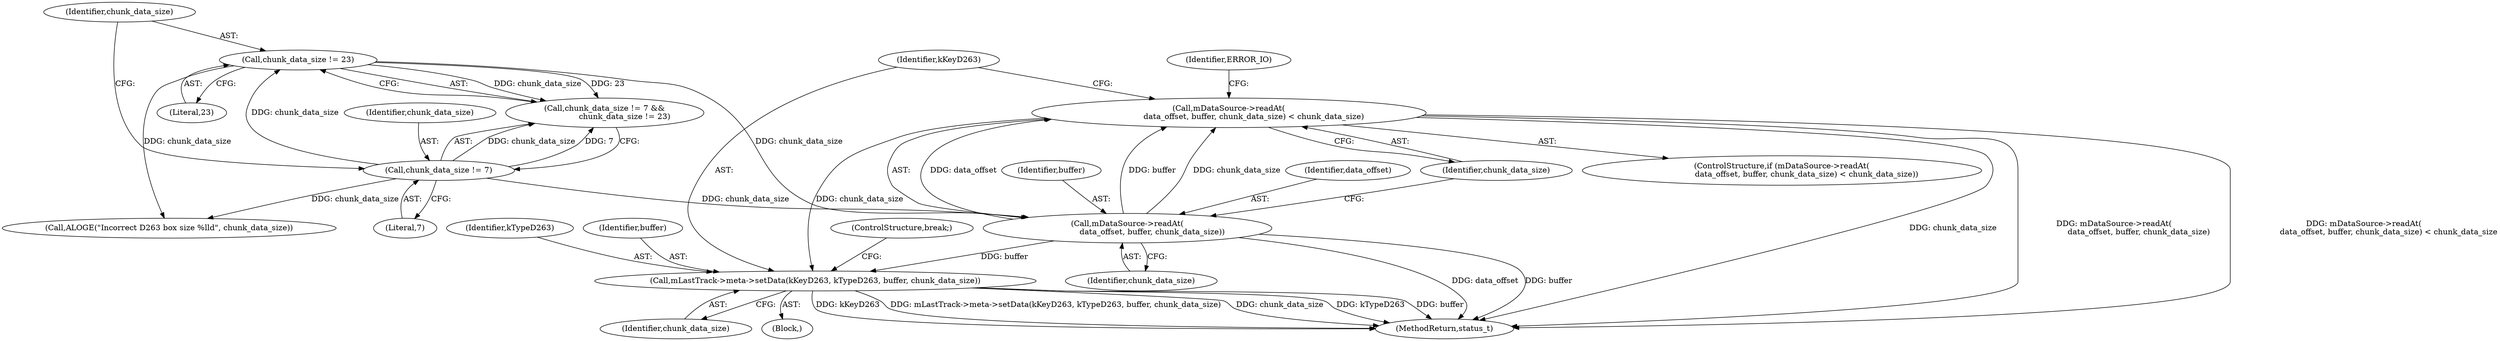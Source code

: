 digraph "0_Android_6fe85f7e15203e48df2cc3e8e1c4bc6ad49dc968@API" {
"1002209" [label="(Call,mDataSource->readAt(\n                    data_offset, buffer, chunk_data_size) < chunk_data_size)"];
"1002210" [label="(Call,mDataSource->readAt(\n                    data_offset, buffer, chunk_data_size))"];
"1002199" [label="(Call,chunk_data_size != 23)"];
"1002196" [label="(Call,chunk_data_size != 7)"];
"1002218" [label="(Call,mLastTrack->meta->setData(kKeyD263, kTypeD263, buffer, chunk_data_size))"];
"1002223" [label="(ControlStructure,break;)"];
"1002220" [label="(Identifier,kTypeD263)"];
"1002210" [label="(Call,mDataSource->readAt(\n                    data_offset, buffer, chunk_data_size))"];
"1002221" [label="(Identifier,buffer)"];
"1002195" [label="(Call,chunk_data_size != 7 &&\n                chunk_data_size != 23)"];
"1002198" [label="(Literal,7)"];
"1002211" [label="(Identifier,data_offset)"];
"1002931" [label="(MethodReturn,status_t)"];
"1002214" [label="(Identifier,chunk_data_size)"];
"1002203" [label="(Call,ALOGE(\"Incorrect D263 box size %lld\", chunk_data_size))"];
"1002212" [label="(Identifier,buffer)"];
"1002201" [label="(Literal,23)"];
"1002199" [label="(Call,chunk_data_size != 23)"];
"1002222" [label="(Identifier,chunk_data_size)"];
"1002196" [label="(Call,chunk_data_size != 7)"];
"1002213" [label="(Identifier,chunk_data_size)"];
"1002219" [label="(Identifier,kKeyD263)"];
"1002217" [label="(Identifier,ERROR_IO)"];
"1002208" [label="(ControlStructure,if (mDataSource->readAt(\n                    data_offset, buffer, chunk_data_size) < chunk_data_size))"];
"1002188" [label="(Block,)"];
"1002209" [label="(Call,mDataSource->readAt(\n                    data_offset, buffer, chunk_data_size) < chunk_data_size)"];
"1002197" [label="(Identifier,chunk_data_size)"];
"1002200" [label="(Identifier,chunk_data_size)"];
"1002218" [label="(Call,mLastTrack->meta->setData(kKeyD263, kTypeD263, buffer, chunk_data_size))"];
"1002209" -> "1002208"  [label="AST: "];
"1002209" -> "1002214"  [label="CFG: "];
"1002210" -> "1002209"  [label="AST: "];
"1002214" -> "1002209"  [label="AST: "];
"1002217" -> "1002209"  [label="CFG: "];
"1002219" -> "1002209"  [label="CFG: "];
"1002209" -> "1002931"  [label="DDG: chunk_data_size"];
"1002209" -> "1002931"  [label="DDG: mDataSource->readAt(\n                    data_offset, buffer, chunk_data_size)"];
"1002209" -> "1002931"  [label="DDG: mDataSource->readAt(\n                    data_offset, buffer, chunk_data_size) < chunk_data_size"];
"1002210" -> "1002209"  [label="DDG: data_offset"];
"1002210" -> "1002209"  [label="DDG: buffer"];
"1002210" -> "1002209"  [label="DDG: chunk_data_size"];
"1002209" -> "1002218"  [label="DDG: chunk_data_size"];
"1002210" -> "1002213"  [label="CFG: "];
"1002211" -> "1002210"  [label="AST: "];
"1002212" -> "1002210"  [label="AST: "];
"1002213" -> "1002210"  [label="AST: "];
"1002214" -> "1002210"  [label="CFG: "];
"1002210" -> "1002931"  [label="DDG: data_offset"];
"1002210" -> "1002931"  [label="DDG: buffer"];
"1002199" -> "1002210"  [label="DDG: chunk_data_size"];
"1002196" -> "1002210"  [label="DDG: chunk_data_size"];
"1002210" -> "1002218"  [label="DDG: buffer"];
"1002199" -> "1002195"  [label="AST: "];
"1002199" -> "1002201"  [label="CFG: "];
"1002200" -> "1002199"  [label="AST: "];
"1002201" -> "1002199"  [label="AST: "];
"1002195" -> "1002199"  [label="CFG: "];
"1002199" -> "1002195"  [label="DDG: chunk_data_size"];
"1002199" -> "1002195"  [label="DDG: 23"];
"1002196" -> "1002199"  [label="DDG: chunk_data_size"];
"1002199" -> "1002203"  [label="DDG: chunk_data_size"];
"1002196" -> "1002195"  [label="AST: "];
"1002196" -> "1002198"  [label="CFG: "];
"1002197" -> "1002196"  [label="AST: "];
"1002198" -> "1002196"  [label="AST: "];
"1002200" -> "1002196"  [label="CFG: "];
"1002195" -> "1002196"  [label="CFG: "];
"1002196" -> "1002195"  [label="DDG: chunk_data_size"];
"1002196" -> "1002195"  [label="DDG: 7"];
"1002196" -> "1002203"  [label="DDG: chunk_data_size"];
"1002218" -> "1002188"  [label="AST: "];
"1002218" -> "1002222"  [label="CFG: "];
"1002219" -> "1002218"  [label="AST: "];
"1002220" -> "1002218"  [label="AST: "];
"1002221" -> "1002218"  [label="AST: "];
"1002222" -> "1002218"  [label="AST: "];
"1002223" -> "1002218"  [label="CFG: "];
"1002218" -> "1002931"  [label="DDG: chunk_data_size"];
"1002218" -> "1002931"  [label="DDG: kTypeD263"];
"1002218" -> "1002931"  [label="DDG: buffer"];
"1002218" -> "1002931"  [label="DDG: kKeyD263"];
"1002218" -> "1002931"  [label="DDG: mLastTrack->meta->setData(kKeyD263, kTypeD263, buffer, chunk_data_size)"];
}
